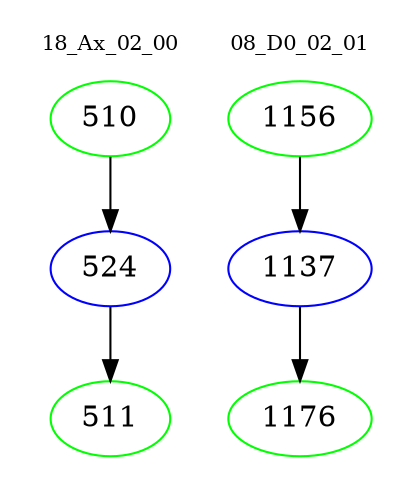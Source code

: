 digraph{
subgraph cluster_0 {
color = white
label = "18_Ax_02_00";
fontsize=10;
T0_510 [label="510", color="green"]
T0_510 -> T0_524 [color="black"]
T0_524 [label="524", color="blue"]
T0_524 -> T0_511 [color="black"]
T0_511 [label="511", color="green"]
}
subgraph cluster_1 {
color = white
label = "08_D0_02_01";
fontsize=10;
T1_1156 [label="1156", color="green"]
T1_1156 -> T1_1137 [color="black"]
T1_1137 [label="1137", color="blue"]
T1_1137 -> T1_1176 [color="black"]
T1_1176 [label="1176", color="green"]
}
}
